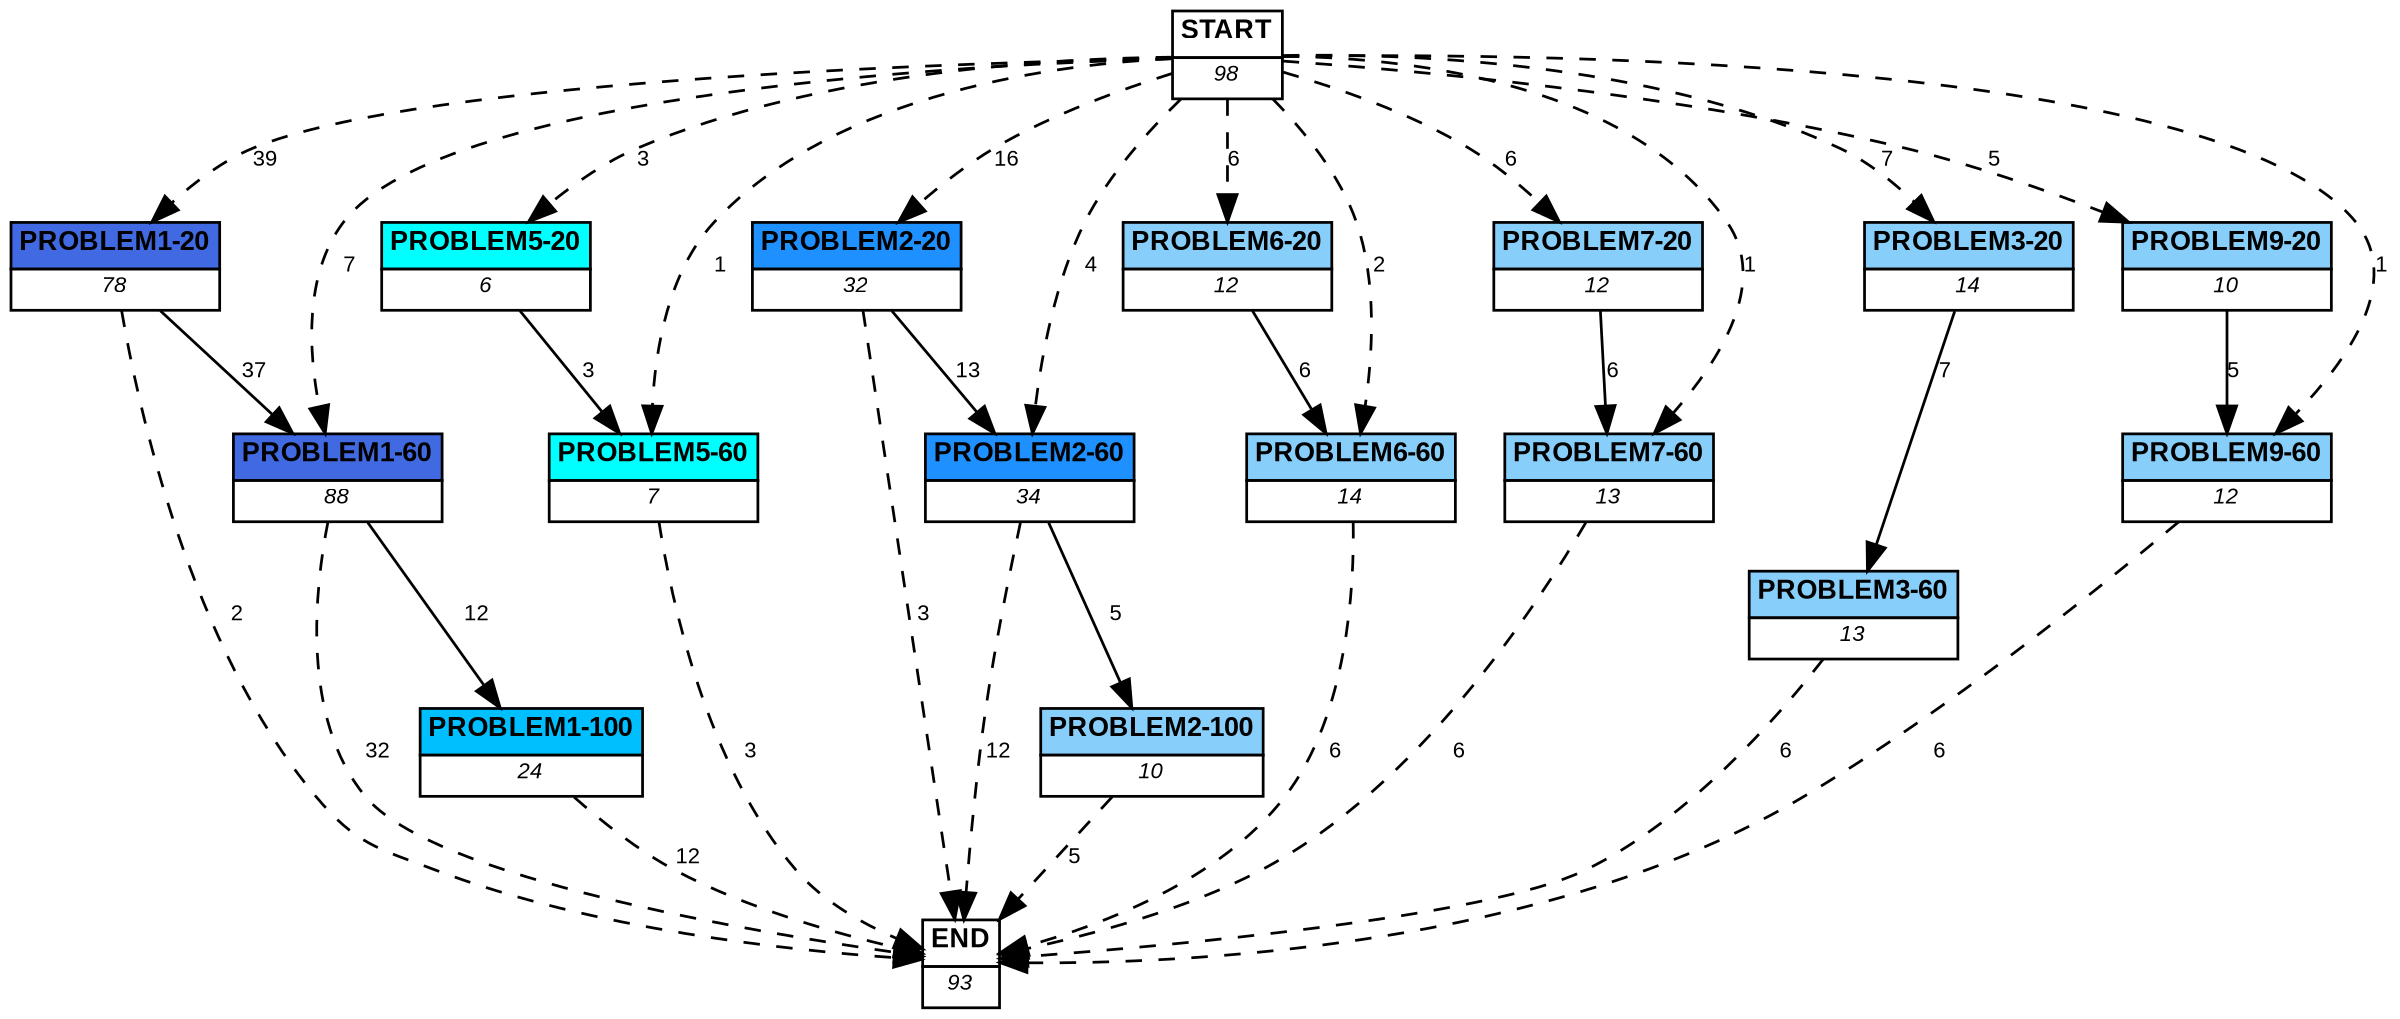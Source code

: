 digraph graphname {
	dpi = 150
	size="16,11!";
	margin = 0;
"PROBLEM1-20" [shape=plain, label=<<table border="0" cellborder="1" cellspacing="0"><tr><td bgcolor="royalblue"><FONT face="Arial" POINT-SIZE="10"><b>PROBLEM1-20</b></FONT></td></tr><tr><td bgcolor="white"><FONT face="Arial" POINT-SIZE="8"><i>78</i></FONT></td></tr></table>>]
"PROBLEM1-60" [shape=plain, label=<<table border="0" cellborder="1" cellspacing="0"><tr><td bgcolor="royalblue"><FONT face="Arial" POINT-SIZE="10"><b>PROBLEM1-60</b></FONT></td></tr><tr><td bgcolor="white"><FONT face="Arial" POINT-SIZE="8"><i>88</i></FONT></td></tr></table>>]
"PROBLEM5-20" [shape=plain, label=<<table border="0" cellborder="1" cellspacing="0"><tr><td bgcolor="aqua"><FONT face="Arial" POINT-SIZE="10"><b>PROBLEM5-20</b></FONT></td></tr><tr><td bgcolor="white"><FONT face="Arial" POINT-SIZE="8"><i>6</i></FONT></td></tr></table>>]
"PROBLEM5-60" [shape=plain, label=<<table border="0" cellborder="1" cellspacing="0"><tr><td bgcolor="aqua"><FONT face="Arial" POINT-SIZE="10"><b>PROBLEM5-60</b></FONT></td></tr><tr><td bgcolor="white"><FONT face="Arial" POINT-SIZE="8"><i>7</i></FONT></td></tr></table>>]
"PROBLEM2-20" [shape=plain, label=<<table border="0" cellborder="1" cellspacing="0"><tr><td bgcolor="dodgerblue"><FONT face="Arial" POINT-SIZE="10"><b>PROBLEM2-20</b></FONT></td></tr><tr><td bgcolor="white"><FONT face="Arial" POINT-SIZE="8"><i>32</i></FONT></td></tr></table>>]
"PROBLEM2-60" [shape=plain, label=<<table border="0" cellborder="1" cellspacing="0"><tr><td bgcolor="dodgerblue"><FONT face="Arial" POINT-SIZE="10"><b>PROBLEM2-60</b></FONT></td></tr><tr><td bgcolor="white"><FONT face="Arial" POINT-SIZE="8"><i>34</i></FONT></td></tr></table>>]
"PROBLEM6-20" [shape=plain, label=<<table border="0" cellborder="1" cellspacing="0"><tr><td bgcolor="lightskyblue"><FONT face="Arial" POINT-SIZE="10"><b>PROBLEM6-20</b></FONT></td></tr><tr><td bgcolor="white"><FONT face="Arial" POINT-SIZE="8"><i>12</i></FONT></td></tr></table>>]
"PROBLEM6-60" [shape=plain, label=<<table border="0" cellborder="1" cellspacing="0"><tr><td bgcolor="lightskyblue"><FONT face="Arial" POINT-SIZE="10"><b>PROBLEM6-60</b></FONT></td></tr><tr><td bgcolor="white"><FONT face="Arial" POINT-SIZE="8"><i>14</i></FONT></td></tr></table>>]
"PROBLEM1-100" [shape=plain, label=<<table border="0" cellborder="1" cellspacing="0"><tr><td bgcolor="deepskyblue"><FONT face="Arial" POINT-SIZE="10"><b>PROBLEM1-100</b></FONT></td></tr><tr><td bgcolor="white"><FONT face="Arial" POINT-SIZE="8"><i>24</i></FONT></td></tr></table>>]
"PROBLEM7-20" [shape=plain, label=<<table border="0" cellborder="1" cellspacing="0"><tr><td bgcolor="lightskyblue"><FONT face="Arial" POINT-SIZE="10"><b>PROBLEM7-20</b></FONT></td></tr><tr><td bgcolor="white"><FONT face="Arial" POINT-SIZE="8"><i>12</i></FONT></td></tr></table>>]
"PROBLEM7-60" [shape=plain, label=<<table border="0" cellborder="1" cellspacing="0"><tr><td bgcolor="lightskyblue"><FONT face="Arial" POINT-SIZE="10"><b>PROBLEM7-60</b></FONT></td></tr><tr><td bgcolor="white"><FONT face="Arial" POINT-SIZE="8"><i>13</i></FONT></td></tr></table>>]
"PROBLEM3-20" [shape=plain, label=<<table border="0" cellborder="1" cellspacing="0"><tr><td bgcolor="lightskyblue"><FONT face="Arial" POINT-SIZE="10"><b>PROBLEM3-20</b></FONT></td></tr><tr><td bgcolor="white"><FONT face="Arial" POINT-SIZE="8"><i>14</i></FONT></td></tr></table>>]
"PROBLEM3-60" [shape=plain, label=<<table border="0" cellborder="1" cellspacing="0"><tr><td bgcolor="lightskyblue"><FONT face="Arial" POINT-SIZE="10"><b>PROBLEM3-60</b></FONT></td></tr><tr><td bgcolor="white"><FONT face="Arial" POINT-SIZE="8"><i>13</i></FONT></td></tr></table>>]
"PROBLEM9-20" [shape=plain, label=<<table border="0" cellborder="1" cellspacing="0"><tr><td bgcolor="lightskyblue"><FONT face="Arial" POINT-SIZE="10"><b>PROBLEM9-20</b></FONT></td></tr><tr><td bgcolor="white"><FONT face="Arial" POINT-SIZE="8"><i>10</i></FONT></td></tr></table>>]
"PROBLEM9-60" [shape=plain, label=<<table border="0" cellborder="1" cellspacing="0"><tr><td bgcolor="lightskyblue"><FONT face="Arial" POINT-SIZE="10"><b>PROBLEM9-60</b></FONT></td></tr><tr><td bgcolor="white"><FONT face="Arial" POINT-SIZE="8"><i>12</i></FONT></td></tr></table>>]
"PROBLEM2-100" [shape=plain, label=<<table border="0" cellborder="1" cellspacing="0"><tr><td bgcolor="lightskyblue"><FONT face="Arial" POINT-SIZE="10"><b>PROBLEM2-100</b></FONT></td></tr><tr><td bgcolor="white"><FONT face="Arial" POINT-SIZE="8"><i>10</i></FONT></td></tr></table>>]
"START" [shape=plain, label=<<table border="0" cellborder="1" cellspacing="0"><tr><td bgcolor="white"><FONT face="Arial" POINT-SIZE="10"><b>START</b></FONT></td></tr><tr><td bgcolor="white"><FONT face="Arial" POINT-SIZE="8"><i>98</i></FONT></td></tr></table>>]
"END" [shape=plain, label=<<table border="0" cellborder="1" cellspacing="0"><tr><td bgcolor="white"><FONT face="Arial" POINT-SIZE="10"><b>END</b></FONT></td></tr><tr><td bgcolor="white"><FONT face="Arial" POINT-SIZE="8"><i>93</i></FONT></td></tr></table>>]
"PROBLEM1-20" -> "PROBLEM1-60" [ label ="37" labelfloat=false fontname="Arial" fontsize=8]
"PROBLEM1-20" -> "END" [ style = dashed label ="2" labelfloat=false fontname="Arial" fontsize=8]
"PROBLEM1-60" -> "PROBLEM1-100" [ label ="12" labelfloat=false fontname="Arial" fontsize=8]
"PROBLEM1-60" -> "END" [ style = dashed label ="32" labelfloat=false fontname="Arial" fontsize=8]
"PROBLEM5-20" -> "PROBLEM5-60" [ label ="3" labelfloat=false fontname="Arial" fontsize=8]
"PROBLEM5-60" -> "END" [ style = dashed label ="3" labelfloat=false fontname="Arial" fontsize=8]
"PROBLEM2-20" -> "PROBLEM2-60" [ label ="13" labelfloat=false fontname="Arial" fontsize=8]
"PROBLEM2-20" -> "END" [ style = dashed label ="3" labelfloat=false fontname="Arial" fontsize=8]
"PROBLEM2-60" -> "PROBLEM2-100" [ label ="5" labelfloat=false fontname="Arial" fontsize=8]
"PROBLEM2-60" -> "END" [ style = dashed label ="12" labelfloat=false fontname="Arial" fontsize=8]
"PROBLEM6-20" -> "PROBLEM6-60" [ label ="6" labelfloat=false fontname="Arial" fontsize=8]
"PROBLEM6-60" -> "END" [ style = dashed label ="6" labelfloat=false fontname="Arial" fontsize=8]
"PROBLEM1-100" -> "END" [ style = dashed label ="12" labelfloat=false fontname="Arial" fontsize=8]
"PROBLEM7-20" -> "PROBLEM7-60" [ label ="6" labelfloat=false fontname="Arial" fontsize=8]
"PROBLEM7-60" -> "END" [ style = dashed label ="6" labelfloat=false fontname="Arial" fontsize=8]
"PROBLEM3-20" -> "PROBLEM3-60" [ label ="7" labelfloat=false fontname="Arial" fontsize=8]
"PROBLEM3-60" -> "END" [ style = dashed label ="6" labelfloat=false fontname="Arial" fontsize=8]
"PROBLEM9-20" -> "PROBLEM9-60" [ label ="5" labelfloat=false fontname="Arial" fontsize=8]
"PROBLEM9-60" -> "END" [ style = dashed label ="6" labelfloat=false fontname="Arial" fontsize=8]
"PROBLEM2-100" -> "END" [ style = dashed label ="5" labelfloat=false fontname="Arial" fontsize=8]
"START" -> "PROBLEM1-20" [ style = dashed label ="39" labelfloat=false fontname="Arial" fontsize=8]
"START" -> "PROBLEM1-60" [ style = dashed label ="7" labelfloat=false fontname="Arial" fontsize=8]
"START" -> "PROBLEM5-20" [ style = dashed label ="3" labelfloat=false fontname="Arial" fontsize=8]
"START" -> "PROBLEM5-60" [ style = dashed label ="1" labelfloat=false fontname="Arial" fontsize=8]
"START" -> "PROBLEM2-20" [ style = dashed label ="16" labelfloat=false fontname="Arial" fontsize=8]
"START" -> "PROBLEM2-60" [ style = dashed label ="4" labelfloat=false fontname="Arial" fontsize=8]
"START" -> "PROBLEM6-20" [ style = dashed label ="6" labelfloat=false fontname="Arial" fontsize=8]
"START" -> "PROBLEM6-60" [ style = dashed label ="2" labelfloat=false fontname="Arial" fontsize=8]
"START" -> "PROBLEM7-20" [ style = dashed label ="6" labelfloat=false fontname="Arial" fontsize=8]
"START" -> "PROBLEM7-60" [ style = dashed label ="1" labelfloat=false fontname="Arial" fontsize=8]
"START" -> "PROBLEM3-20" [ style = dashed label ="7" labelfloat=false fontname="Arial" fontsize=8]
"START" -> "PROBLEM9-20" [ style = dashed label ="5" labelfloat=false fontname="Arial" fontsize=8]
"START" -> "PROBLEM9-60" [ style = dashed label ="1" labelfloat=false fontname="Arial" fontsize=8]
}